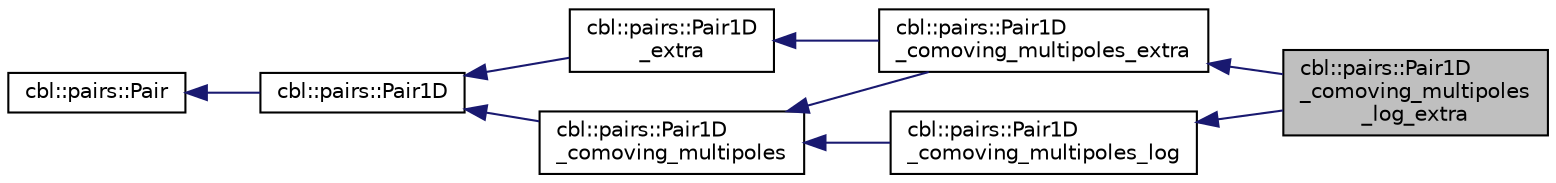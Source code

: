 digraph "cbl::pairs::Pair1D_comoving_multipoles_log_extra"
{
  edge [fontname="Helvetica",fontsize="10",labelfontname="Helvetica",labelfontsize="10"];
  node [fontname="Helvetica",fontsize="10",shape=record];
  rankdir="LR";
  Node7 [label="cbl::pairs::Pair1D\l_comoving_multipoles\l_log_extra",height=0.2,width=0.4,color="black", fillcolor="grey75", style="filled", fontcolor="black"];
  Node8 -> Node7 [dir="back",color="midnightblue",fontsize="10",style="solid",fontname="Helvetica"];
  Node8 [label="cbl::pairs::Pair1D\l_comoving_multipoles_extra",height=0.2,width=0.4,color="black", fillcolor="white", style="filled",URL="$db/d16/classcbl_1_1pairs_1_1Pair1D__comoving__multipoles__extra.html",tooltip="The class Pair1D_comoving_multipoles_extra. "];
  Node9 -> Node8 [dir="back",color="midnightblue",fontsize="10",style="solid",fontname="Helvetica"];
  Node9 [label="cbl::pairs::Pair1D\l_extra",height=0.2,width=0.4,color="black", fillcolor="white", style="filled",URL="$dc/d0b/classcbl_1_1pairs_1_1Pair1D__extra.html",tooltip="The class Pair1D_extra. "];
  Node10 -> Node9 [dir="back",color="midnightblue",fontsize="10",style="solid",fontname="Helvetica"];
  Node10 [label="cbl::pairs::Pair1D",height=0.2,width=0.4,color="black", fillcolor="white", style="filled",URL="$d0/d47/classcbl_1_1pairs_1_1Pair1D.html",tooltip="The class Pair1D. "];
  Node11 -> Node10 [dir="back",color="midnightblue",fontsize="10",style="solid",fontname="Helvetica"];
  Node11 [label="cbl::pairs::Pair",height=0.2,width=0.4,color="black", fillcolor="white", style="filled",URL="$d2/db5/classcbl_1_1pairs_1_1Pair.html",tooltip="The class Pair. "];
  Node12 -> Node8 [dir="back",color="midnightblue",fontsize="10",style="solid",fontname="Helvetica"];
  Node12 [label="cbl::pairs::Pair1D\l_comoving_multipoles",height=0.2,width=0.4,color="black", fillcolor="white", style="filled",URL="$d5/d66/classcbl_1_1pairs_1_1Pair1D__comoving__multipoles.html",tooltip="The class Pair1D_comoving_multipoles. "];
  Node10 -> Node12 [dir="back",color="midnightblue",fontsize="10",style="solid",fontname="Helvetica"];
  Node13 -> Node7 [dir="back",color="midnightblue",fontsize="10",style="solid",fontname="Helvetica"];
  Node13 [label="cbl::pairs::Pair1D\l_comoving_multipoles_log",height=0.2,width=0.4,color="black", fillcolor="white", style="filled",URL="$dd/d4f/classcbl_1_1pairs_1_1Pair1D__comoving__multipoles__log.html",tooltip="The class Pair1D_comoving_multipoles_log. "];
  Node12 -> Node13 [dir="back",color="midnightblue",fontsize="10",style="solid",fontname="Helvetica"];
}
